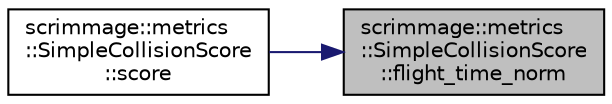 digraph "scrimmage::metrics::SimpleCollisionScore::flight_time_norm"
{
 // LATEX_PDF_SIZE
  edge [fontname="Helvetica",fontsize="10",labelfontname="Helvetica",labelfontsize="10"];
  node [fontname="Helvetica",fontsize="10",shape=record];
  rankdir="RL";
  Node1 [label="scrimmage::metrics\l::SimpleCollisionScore\l::flight_time_norm",height=0.2,width=0.4,color="black", fillcolor="grey75", style="filled", fontcolor="black",tooltip=" "];
  Node1 -> Node2 [dir="back",color="midnightblue",fontsize="10",style="solid",fontname="Helvetica"];
  Node2 [label="scrimmage::metrics\l::SimpleCollisionScore\l::score",height=0.2,width=0.4,color="black", fillcolor="white", style="filled",URL="$classscrimmage_1_1metrics_1_1SimpleCollisionScore.html#aed3b57cc60c86c4da641cb0ac95fd0cd",tooltip=" "];
}

